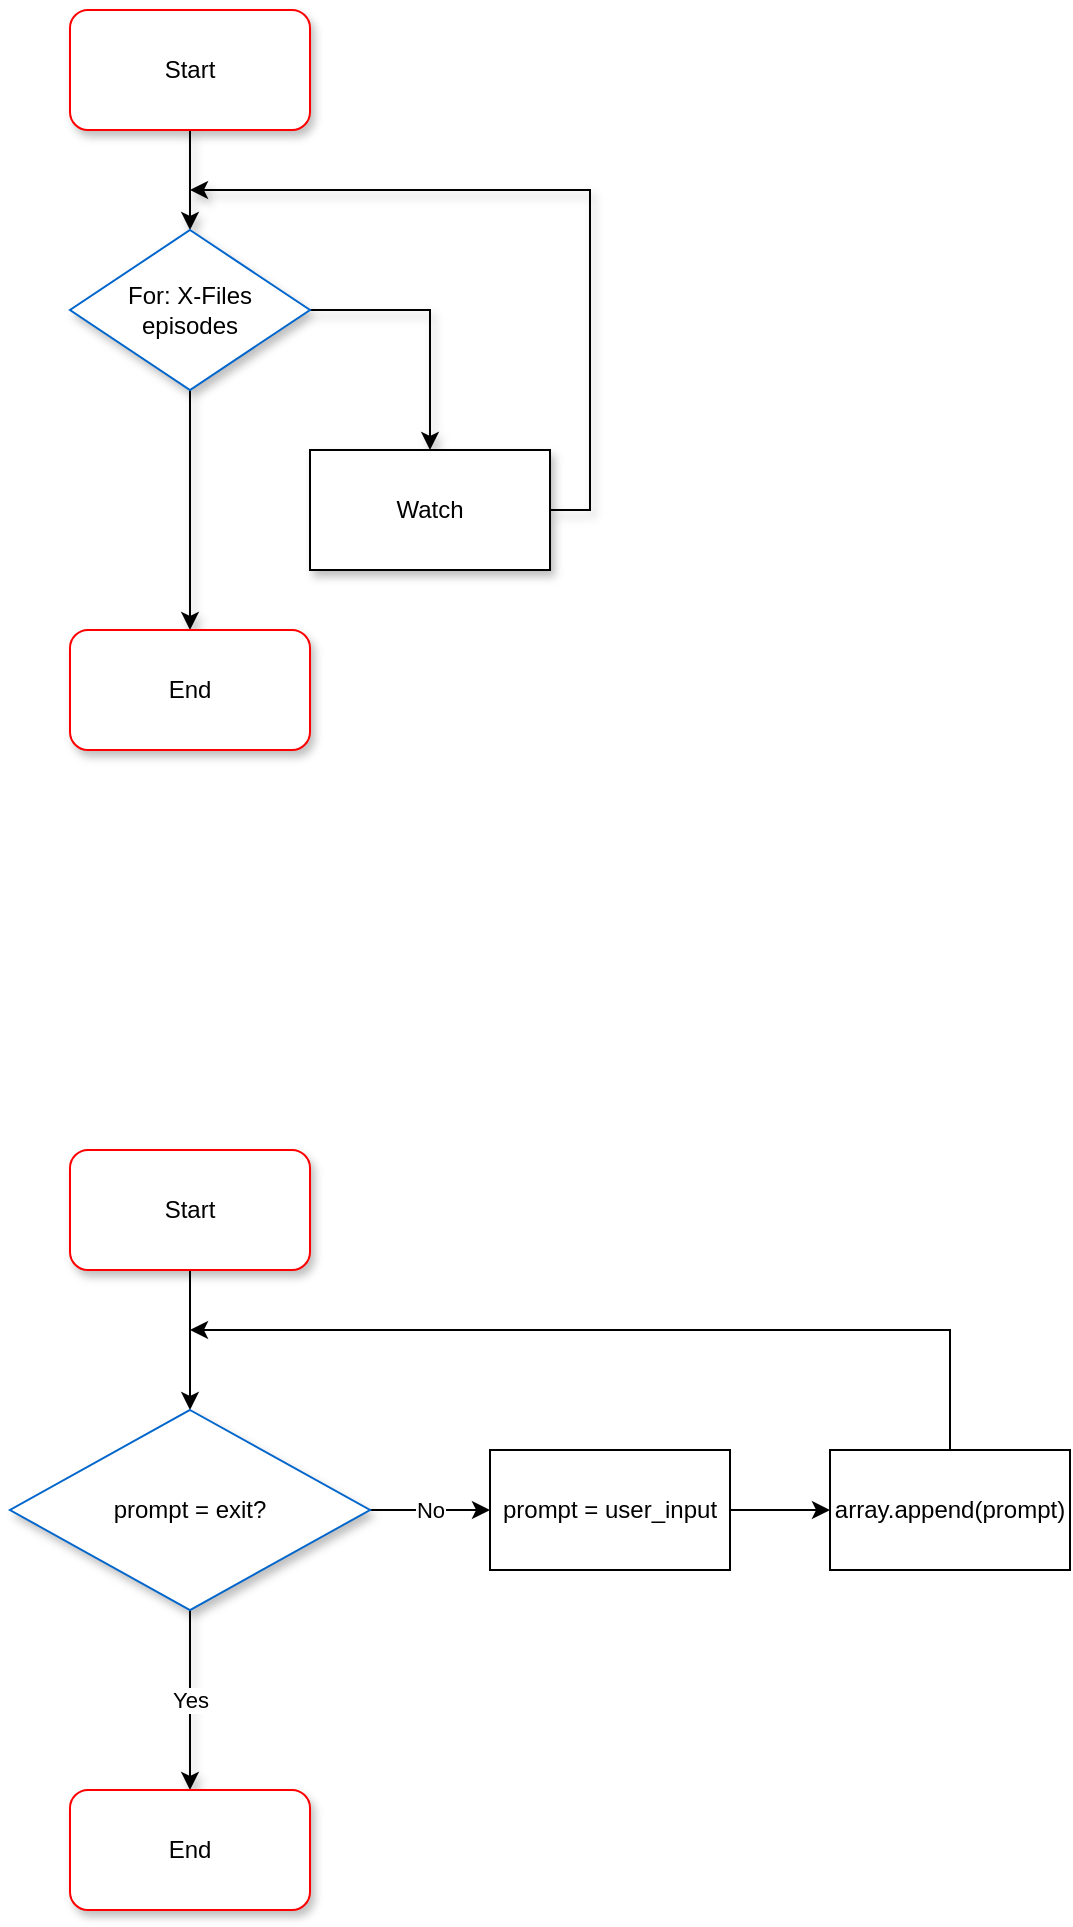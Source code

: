 <mxfile version="24.6.4" type="onedrive">
  <diagram id="C5RBs43oDa-KdzZeNtuy" name="Page-1">
    <mxGraphModel grid="1" page="1" gridSize="10" guides="1" tooltips="1" connect="1" arrows="1" fold="1" pageScale="1" pageWidth="827" pageHeight="1169" math="0" shadow="0">
      <root>
        <mxCell id="WIyWlLk6GJQsqaUBKTNV-0" />
        <mxCell id="WIyWlLk6GJQsqaUBKTNV-1" parent="WIyWlLk6GJQsqaUBKTNV-0" />
        <mxCell id="SzZlj7U7k-CggdlAx8RS-2" style="edgeStyle=orthogonalEdgeStyle;rounded=0;orthogonalLoop=1;jettySize=auto;html=1;exitX=0.5;exitY=1;exitDx=0;exitDy=0;entryX=0.5;entryY=0;entryDx=0;entryDy=0;shadow=1;" edge="1" parent="WIyWlLk6GJQsqaUBKTNV-1" source="SzZlj7U7k-CggdlAx8RS-0" target="SzZlj7U7k-CggdlAx8RS-1">
          <mxGeometry relative="1" as="geometry" />
        </mxCell>
        <mxCell id="SzZlj7U7k-CggdlAx8RS-0" value="Start" style="rounded=1;whiteSpace=wrap;html=1;shadow=1;strokeColor=#FF0000;" vertex="1" parent="WIyWlLk6GJQsqaUBKTNV-1">
          <mxGeometry x="100" y="50" width="120" height="60" as="geometry" />
        </mxCell>
        <mxCell id="SzZlj7U7k-CggdlAx8RS-4" style="edgeStyle=orthogonalEdgeStyle;rounded=0;orthogonalLoop=1;jettySize=auto;html=1;entryX=0.5;entryY=0;entryDx=0;entryDy=0;shadow=1;" edge="1" parent="WIyWlLk6GJQsqaUBKTNV-1" source="SzZlj7U7k-CggdlAx8RS-1" target="SzZlj7U7k-CggdlAx8RS-3">
          <mxGeometry relative="1" as="geometry">
            <Array as="points">
              <mxPoint x="280" y="200" />
            </Array>
          </mxGeometry>
        </mxCell>
        <mxCell id="SzZlj7U7k-CggdlAx8RS-7" style="edgeStyle=orthogonalEdgeStyle;rounded=0;orthogonalLoop=1;jettySize=auto;html=1;exitX=0.5;exitY=1;exitDx=0;exitDy=0;entryX=0.5;entryY=0;entryDx=0;entryDy=0;shadow=1;" edge="1" parent="WIyWlLk6GJQsqaUBKTNV-1" source="SzZlj7U7k-CggdlAx8RS-1" target="SzZlj7U7k-CggdlAx8RS-6">
          <mxGeometry relative="1" as="geometry" />
        </mxCell>
        <mxCell id="SzZlj7U7k-CggdlAx8RS-1" value="For: X-Files&lt;div&gt;episodes&lt;/div&gt;" style="rhombus;whiteSpace=wrap;html=1;shadow=1;strokeColor=#0066CC;" vertex="1" parent="WIyWlLk6GJQsqaUBKTNV-1">
          <mxGeometry x="100" y="160" width="120" height="80" as="geometry" />
        </mxCell>
        <mxCell id="SzZlj7U7k-CggdlAx8RS-5" style="edgeStyle=orthogonalEdgeStyle;rounded=0;orthogonalLoop=1;jettySize=auto;html=1;exitX=1;exitY=0.5;exitDx=0;exitDy=0;shadow=1;" edge="1" parent="WIyWlLk6GJQsqaUBKTNV-1" source="SzZlj7U7k-CggdlAx8RS-3">
          <mxGeometry relative="1" as="geometry">
            <mxPoint x="160" y="140" as="targetPoint" />
            <Array as="points">
              <mxPoint x="360" y="300" />
              <mxPoint x="360" y="140" />
              <mxPoint x="160" y="140" />
            </Array>
          </mxGeometry>
        </mxCell>
        <mxCell id="SzZlj7U7k-CggdlAx8RS-3" value="Watch" style="rounded=0;whiteSpace=wrap;html=1;shadow=1;" vertex="1" parent="WIyWlLk6GJQsqaUBKTNV-1">
          <mxGeometry x="220" y="270" width="120" height="60" as="geometry" />
        </mxCell>
        <mxCell id="SzZlj7U7k-CggdlAx8RS-6" value="End" style="rounded=1;whiteSpace=wrap;html=1;shadow=1;strokeColor=#FF0000;" vertex="1" parent="WIyWlLk6GJQsqaUBKTNV-1">
          <mxGeometry x="100" y="360" width="120" height="60" as="geometry" />
        </mxCell>
        <mxCell id="tDLXiBS7oEBZJfSGUSOf-4" style="edgeStyle=orthogonalEdgeStyle;rounded=0;orthogonalLoop=1;jettySize=auto;html=1;exitX=0.5;exitY=1;exitDx=0;exitDy=0;entryX=0.5;entryY=0;entryDx=0;entryDy=0;" edge="1" parent="WIyWlLk6GJQsqaUBKTNV-1" source="SzZlj7U7k-CggdlAx8RS-9" target="SzZlj7U7k-CggdlAx8RS-12">
          <mxGeometry relative="1" as="geometry" />
        </mxCell>
        <mxCell id="SzZlj7U7k-CggdlAx8RS-9" value="Start" style="rounded=1;whiteSpace=wrap;html=1;shadow=1;strokeColor=#FF0000;" vertex="1" parent="WIyWlLk6GJQsqaUBKTNV-1">
          <mxGeometry x="100" y="620" width="120" height="60" as="geometry" />
        </mxCell>
        <mxCell id="SzZlj7U7k-CggdlAx8RS-11" value="Yes" style="edgeStyle=orthogonalEdgeStyle;rounded=0;orthogonalLoop=1;jettySize=auto;html=1;exitX=0.5;exitY=1;exitDx=0;exitDy=0;entryX=0.5;entryY=0;entryDx=0;entryDy=0;shadow=1;" edge="1" parent="WIyWlLk6GJQsqaUBKTNV-1" source="SzZlj7U7k-CggdlAx8RS-12" target="SzZlj7U7k-CggdlAx8RS-15">
          <mxGeometry relative="1" as="geometry" />
        </mxCell>
        <mxCell id="tDLXiBS7oEBZJfSGUSOf-5" value="No" style="edgeStyle=orthogonalEdgeStyle;rounded=0;orthogonalLoop=1;jettySize=auto;html=1;exitX=1;exitY=0.5;exitDx=0;exitDy=0;entryX=0;entryY=0.5;entryDx=0;entryDy=0;" edge="1" parent="WIyWlLk6GJQsqaUBKTNV-1" source="SzZlj7U7k-CggdlAx8RS-12" target="tDLXiBS7oEBZJfSGUSOf-0">
          <mxGeometry relative="1" as="geometry" />
        </mxCell>
        <mxCell id="SzZlj7U7k-CggdlAx8RS-12" value="prompt = exit?" style="rhombus;whiteSpace=wrap;html=1;shadow=1;strokeColor=#0066CC;" vertex="1" parent="WIyWlLk6GJQsqaUBKTNV-1">
          <mxGeometry x="70" y="750" width="180" height="100" as="geometry" />
        </mxCell>
        <mxCell id="SzZlj7U7k-CggdlAx8RS-15" value="End" style="rounded=1;whiteSpace=wrap;html=1;shadow=1;strokeColor=#FF0000;" vertex="1" parent="WIyWlLk6GJQsqaUBKTNV-1">
          <mxGeometry x="100" y="940" width="120" height="60" as="geometry" />
        </mxCell>
        <mxCell id="AqgNiRcDzu1a3tT1xXdk-1" style="edgeStyle=orthogonalEdgeStyle;rounded=0;orthogonalLoop=1;jettySize=auto;html=1;exitX=1;exitY=0.5;exitDx=0;exitDy=0;entryX=0;entryY=0.5;entryDx=0;entryDy=0;" edge="1" parent="WIyWlLk6GJQsqaUBKTNV-1" source="tDLXiBS7oEBZJfSGUSOf-0" target="AqgNiRcDzu1a3tT1xXdk-0">
          <mxGeometry relative="1" as="geometry" />
        </mxCell>
        <mxCell id="tDLXiBS7oEBZJfSGUSOf-0" value="prompt = user_input" style="rounded=0;whiteSpace=wrap;html=1;" vertex="1" parent="WIyWlLk6GJQsqaUBKTNV-1">
          <mxGeometry x="310" y="770" width="120" height="60" as="geometry" />
        </mxCell>
        <mxCell id="AqgNiRcDzu1a3tT1xXdk-2" style="edgeStyle=orthogonalEdgeStyle;rounded=0;orthogonalLoop=1;jettySize=auto;html=1;exitX=0.5;exitY=0;exitDx=0;exitDy=0;" edge="1" parent="WIyWlLk6GJQsqaUBKTNV-1" source="AqgNiRcDzu1a3tT1xXdk-0">
          <mxGeometry relative="1" as="geometry">
            <mxPoint x="160" y="710" as="targetPoint" />
            <Array as="points">
              <mxPoint x="540" y="710" />
            </Array>
          </mxGeometry>
        </mxCell>
        <mxCell id="AqgNiRcDzu1a3tT1xXdk-0" value="array.append(prompt)" style="rounded=0;whiteSpace=wrap;html=1;" vertex="1" parent="WIyWlLk6GJQsqaUBKTNV-1">
          <mxGeometry x="480" y="770" width="120" height="60" as="geometry" />
        </mxCell>
      </root>
    </mxGraphModel>
  </diagram>
</mxfile>
